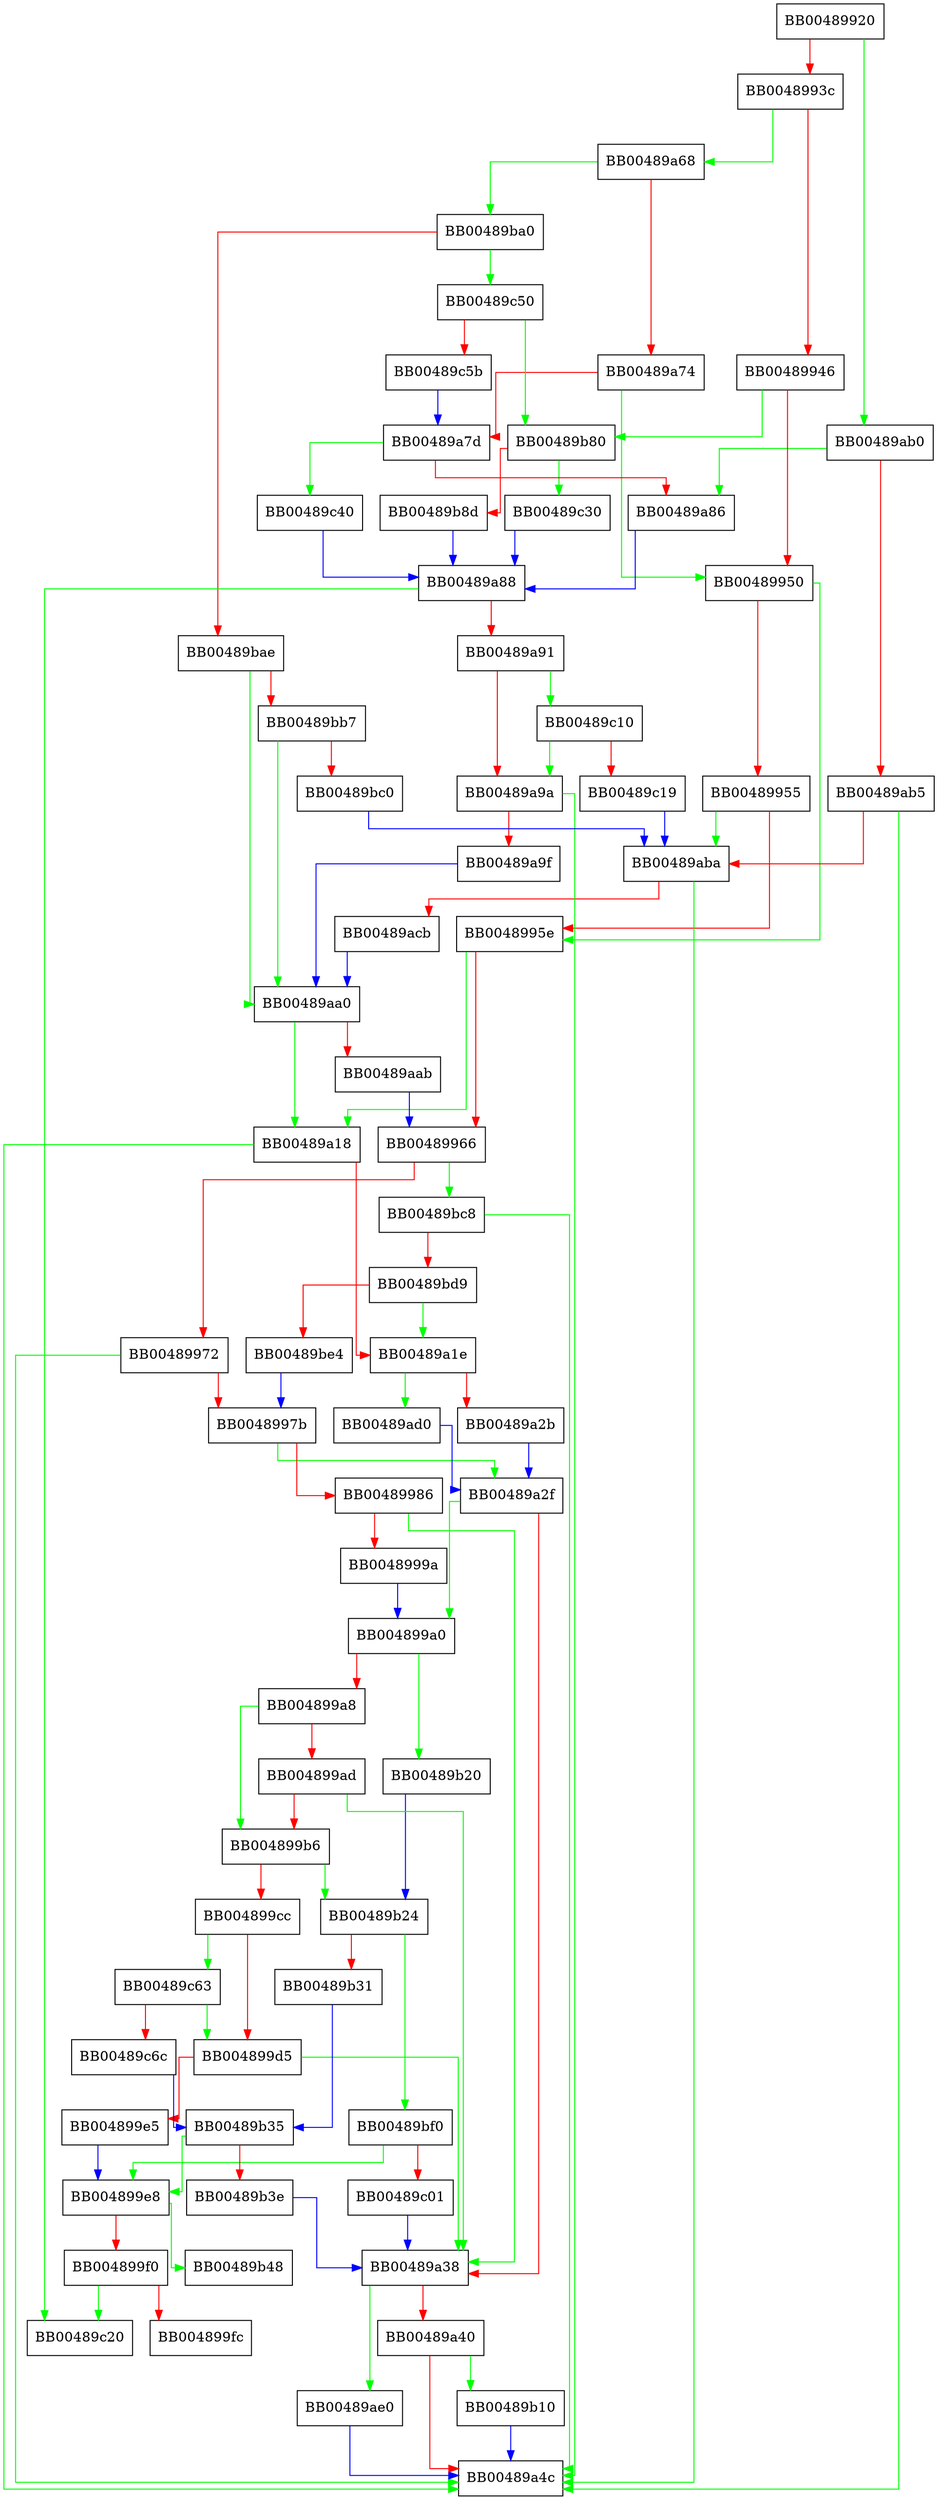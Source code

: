 digraph SSL_set_bio {
  node [shape="box"];
  graph [splines=ortho];
  BB00489920 -> BB00489ab0 [color="green"];
  BB00489920 -> BB0048993c [color="red"];
  BB0048993c -> BB00489a68 [color="green"];
  BB0048993c -> BB00489946 [color="red"];
  BB00489946 -> BB00489b80 [color="green"];
  BB00489946 -> BB00489950 [color="red"];
  BB00489950 -> BB0048995e [color="green"];
  BB00489950 -> BB00489955 [color="red"];
  BB00489955 -> BB00489aba [color="green"];
  BB00489955 -> BB0048995e [color="red"];
  BB0048995e -> BB00489a18 [color="green"];
  BB0048995e -> BB00489966 [color="red"];
  BB00489966 -> BB00489bc8 [color="green"];
  BB00489966 -> BB00489972 [color="red"];
  BB00489972 -> BB00489a4c [color="green"];
  BB00489972 -> BB0048997b [color="red"];
  BB0048997b -> BB00489a2f [color="green"];
  BB0048997b -> BB00489986 [color="red"];
  BB00489986 -> BB00489a38 [color="green"];
  BB00489986 -> BB0048999a [color="red"];
  BB0048999a -> BB004899a0 [color="blue"];
  BB004899a0 -> BB00489b20 [color="green"];
  BB004899a0 -> BB004899a8 [color="red"];
  BB004899a8 -> BB004899b6 [color="green"];
  BB004899a8 -> BB004899ad [color="red"];
  BB004899ad -> BB00489a38 [color="green"];
  BB004899ad -> BB004899b6 [color="red"];
  BB004899b6 -> BB00489b24 [color="green"];
  BB004899b6 -> BB004899cc [color="red"];
  BB004899cc -> BB00489c63 [color="green"];
  BB004899cc -> BB004899d5 [color="red"];
  BB004899d5 -> BB00489a38 [color="green"];
  BB004899d5 -> BB004899e5 [color="red"];
  BB004899e5 -> BB004899e8 [color="blue"];
  BB004899e8 -> BB00489b48 [color="green"];
  BB004899e8 -> BB004899f0 [color="red"];
  BB004899f0 -> BB00489c20 [color="green"];
  BB004899f0 -> BB004899fc [color="red"];
  BB00489a18 -> BB00489a4c [color="green"];
  BB00489a18 -> BB00489a1e [color="red"];
  BB00489a1e -> BB00489ad0 [color="green"];
  BB00489a1e -> BB00489a2b [color="red"];
  BB00489a2b -> BB00489a2f [color="blue"];
  BB00489a2f -> BB004899a0 [color="green"];
  BB00489a2f -> BB00489a38 [color="red"];
  BB00489a38 -> BB00489ae0 [color="green"];
  BB00489a38 -> BB00489a40 [color="red"];
  BB00489a40 -> BB00489b10 [color="green"];
  BB00489a40 -> BB00489a4c [color="red"];
  BB00489a68 -> BB00489ba0 [color="green"];
  BB00489a68 -> BB00489a74 [color="red"];
  BB00489a74 -> BB00489950 [color="green"];
  BB00489a74 -> BB00489a7d [color="red"];
  BB00489a7d -> BB00489c40 [color="green"];
  BB00489a7d -> BB00489a86 [color="red"];
  BB00489a86 -> BB00489a88 [color="blue"];
  BB00489a88 -> BB00489c20 [color="green"];
  BB00489a88 -> BB00489a91 [color="red"];
  BB00489a91 -> BB00489c10 [color="green"];
  BB00489a91 -> BB00489a9a [color="red"];
  BB00489a9a -> BB00489a4c [color="green"];
  BB00489a9a -> BB00489a9f [color="red"];
  BB00489a9f -> BB00489aa0 [color="blue"];
  BB00489aa0 -> BB00489a18 [color="green"];
  BB00489aa0 -> BB00489aab [color="red"];
  BB00489aab -> BB00489966 [color="blue"];
  BB00489ab0 -> BB00489a86 [color="green"];
  BB00489ab0 -> BB00489ab5 [color="red"];
  BB00489ab5 -> BB00489a4c [color="green"];
  BB00489ab5 -> BB00489aba [color="red"];
  BB00489aba -> BB00489a4c [color="green"];
  BB00489aba -> BB00489acb [color="red"];
  BB00489acb -> BB00489aa0 [color="blue"];
  BB00489ad0 -> BB00489a2f [color="blue"];
  BB00489ae0 -> BB00489a4c [color="blue"];
  BB00489b10 -> BB00489a4c [color="blue"];
  BB00489b20 -> BB00489b24 [color="blue"];
  BB00489b24 -> BB00489bf0 [color="green"];
  BB00489b24 -> BB00489b31 [color="red"];
  BB00489b31 -> BB00489b35 [color="blue"];
  BB00489b35 -> BB004899e8 [color="green"];
  BB00489b35 -> BB00489b3e [color="red"];
  BB00489b3e -> BB00489a38 [color="blue"];
  BB00489b80 -> BB00489c30 [color="green"];
  BB00489b80 -> BB00489b8d [color="red"];
  BB00489b8d -> BB00489a88 [color="blue"];
  BB00489ba0 -> BB00489c50 [color="green"];
  BB00489ba0 -> BB00489bae [color="red"];
  BB00489bae -> BB00489aa0 [color="green"];
  BB00489bae -> BB00489bb7 [color="red"];
  BB00489bb7 -> BB00489aa0 [color="green"];
  BB00489bb7 -> BB00489bc0 [color="red"];
  BB00489bc0 -> BB00489aba [color="blue"];
  BB00489bc8 -> BB00489a4c [color="green"];
  BB00489bc8 -> BB00489bd9 [color="red"];
  BB00489bd9 -> BB00489a1e [color="green"];
  BB00489bd9 -> BB00489be4 [color="red"];
  BB00489be4 -> BB0048997b [color="blue"];
  BB00489bf0 -> BB004899e8 [color="green"];
  BB00489bf0 -> BB00489c01 [color="red"];
  BB00489c01 -> BB00489a38 [color="blue"];
  BB00489c10 -> BB00489a9a [color="green"];
  BB00489c10 -> BB00489c19 [color="red"];
  BB00489c19 -> BB00489aba [color="blue"];
  BB00489c30 -> BB00489a88 [color="blue"];
  BB00489c40 -> BB00489a88 [color="blue"];
  BB00489c50 -> BB00489b80 [color="green"];
  BB00489c50 -> BB00489c5b [color="red"];
  BB00489c5b -> BB00489a7d [color="blue"];
  BB00489c63 -> BB004899d5 [color="green"];
  BB00489c63 -> BB00489c6c [color="red"];
  BB00489c6c -> BB00489b35 [color="blue"];
}